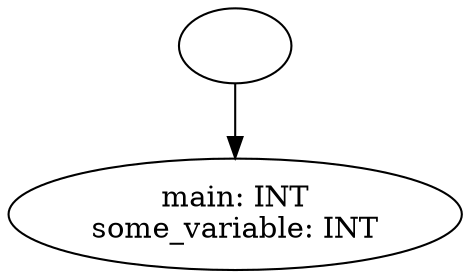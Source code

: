 digraph AST {
  "134516046600592" [label=""];
  "134516046600592" -> "134516042923888";
  "134516042923888" [label="main: INT
some_variable: INT"];
}
